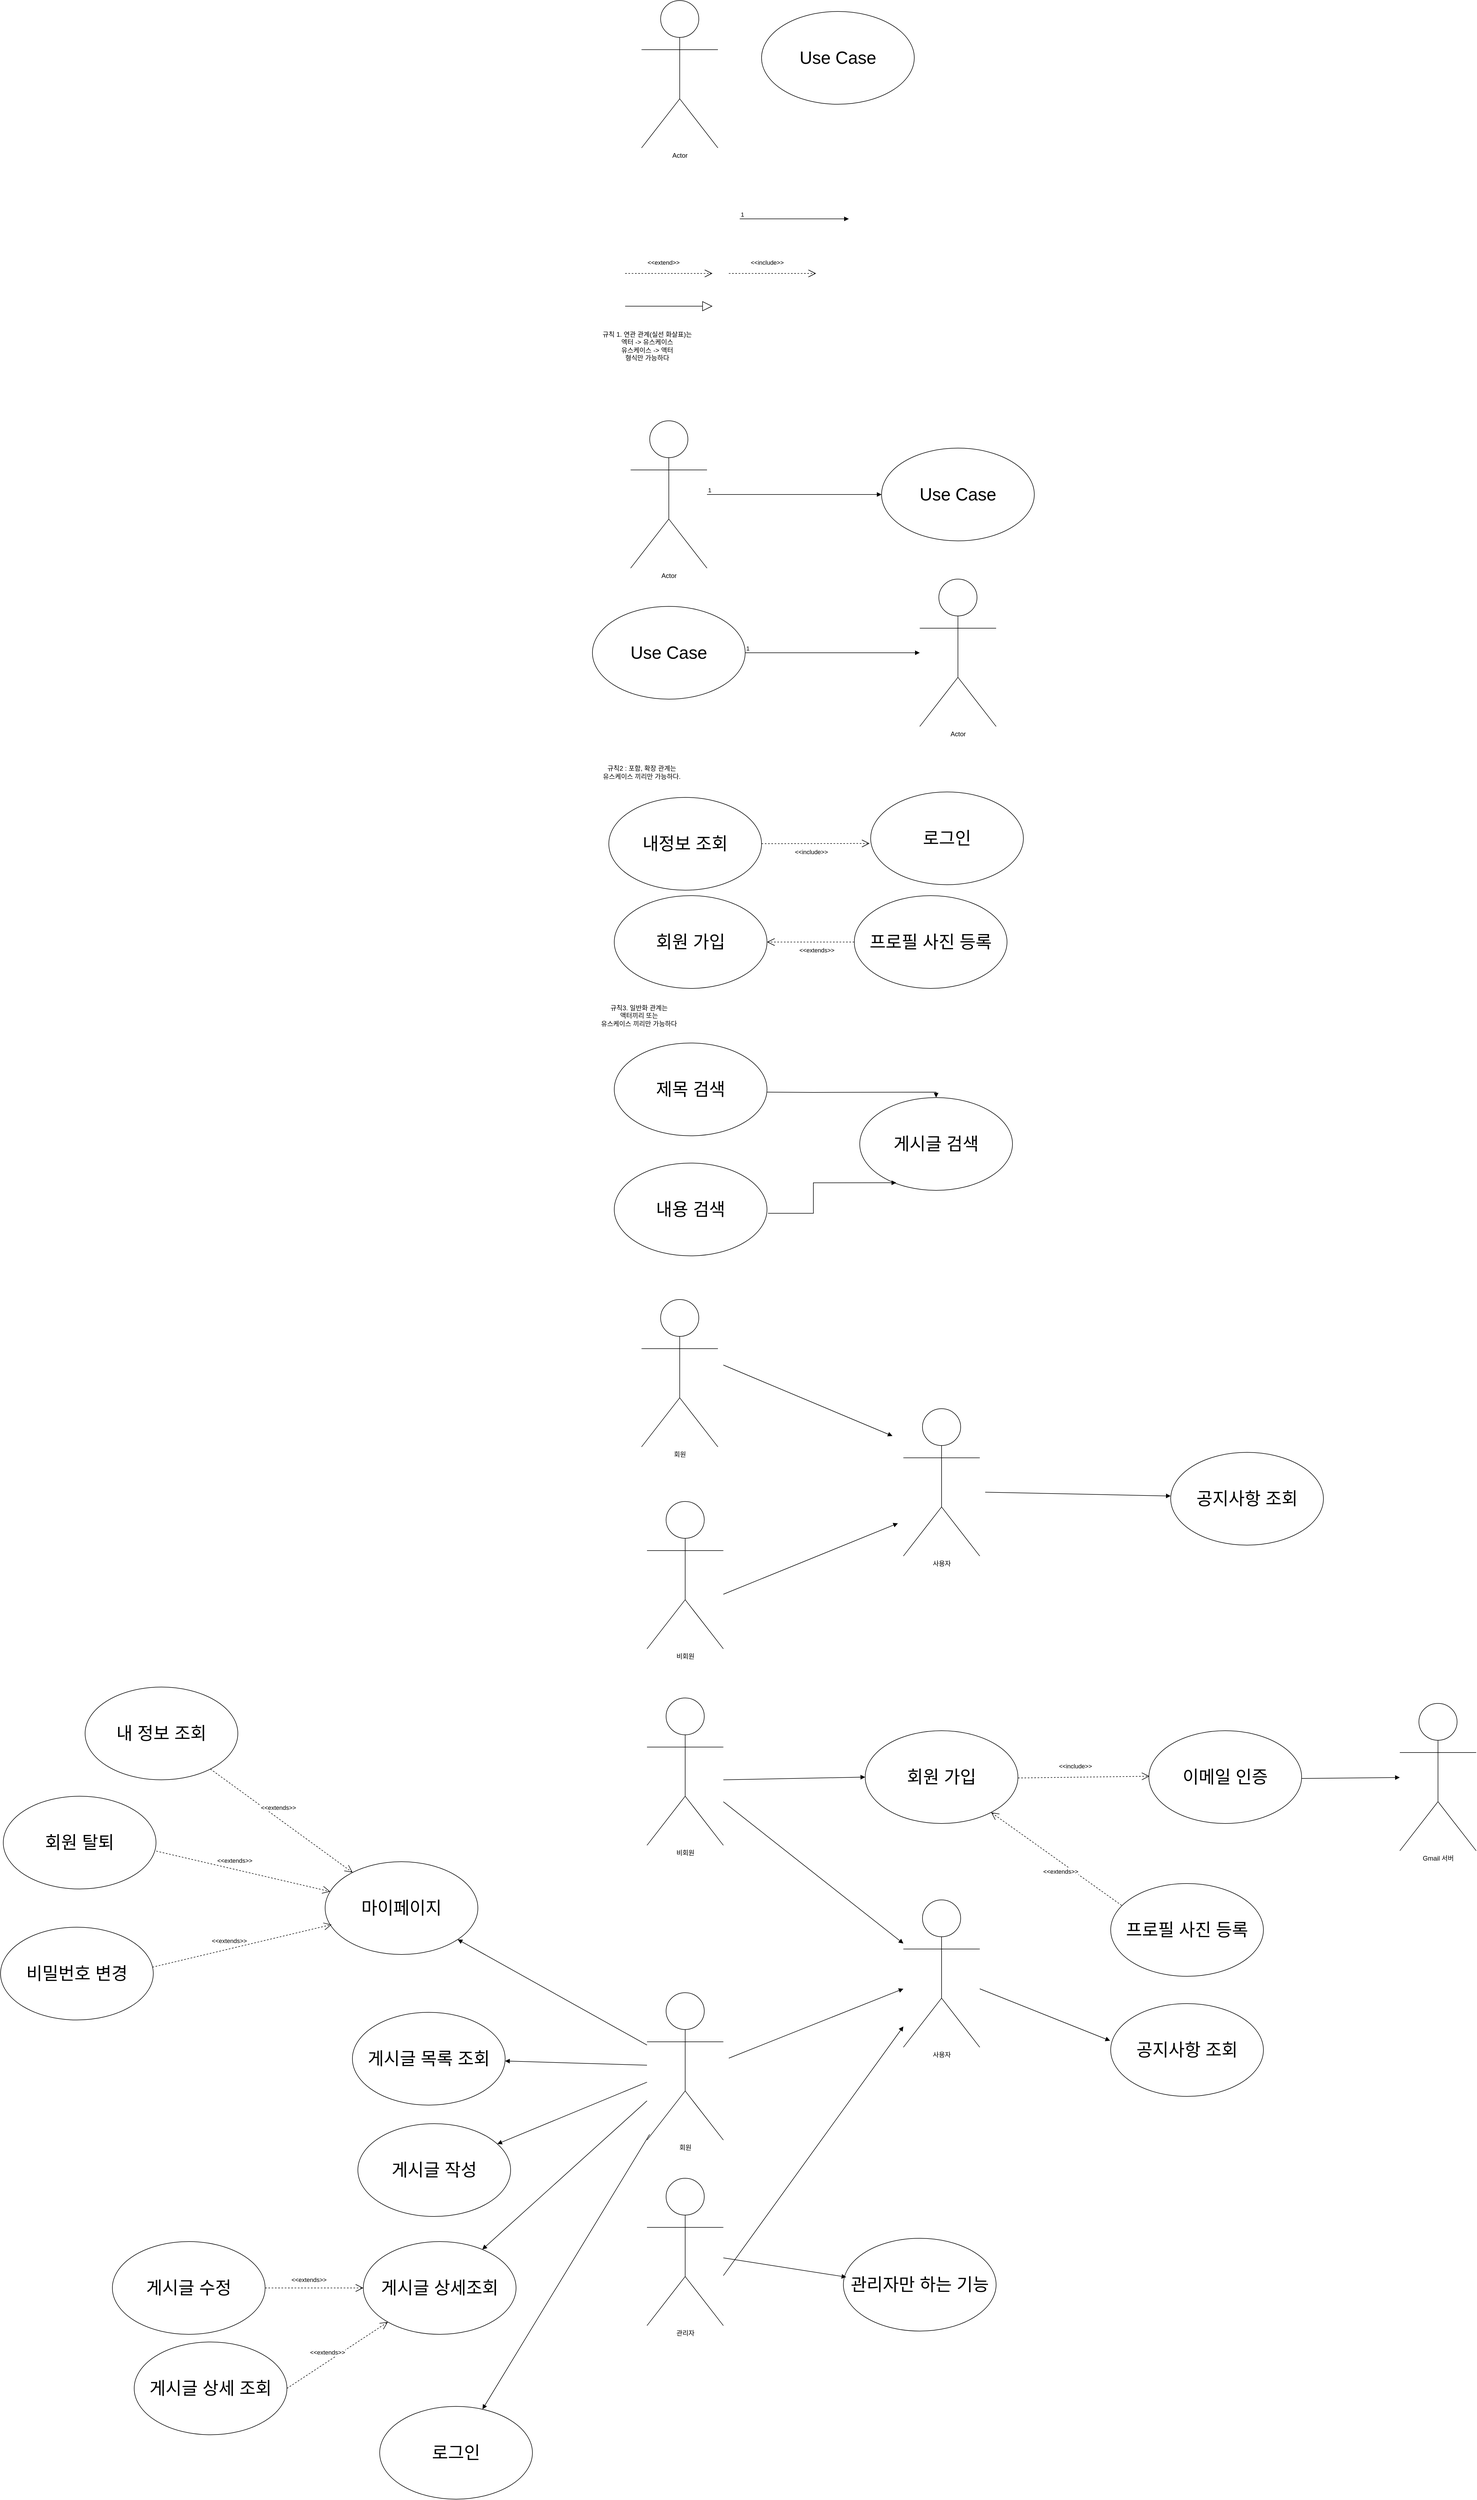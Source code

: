 <mxfile version="24.5.5" type="device">
  <diagram name="페이지-1" id="Ru-ZO9FBKGIQGD6FfKSM">
    <mxGraphModel dx="2419" dy="819" grid="1" gridSize="10" guides="1" tooltips="1" connect="1" arrows="1" fold="1" page="1" pageScale="1" pageWidth="827" pageHeight="1169" math="0" shadow="0">
      <root>
        <mxCell id="0" />
        <mxCell id="1" parent="0" />
        <mxCell id="HTaOXPNITLIius72TozP-2" value="Actor" style="shape=umlActor;verticalLabelPosition=bottom;verticalAlign=top;html=1;" vertex="1" parent="1">
          <mxGeometry x="90" y="320" width="140" height="270" as="geometry" />
        </mxCell>
        <mxCell id="HTaOXPNITLIius72TozP-9" value="&lt;font style=&quot;font-size: 32px;&quot;&gt;Use Case&lt;/font&gt;" style="ellipse;whiteSpace=wrap;html=1;" vertex="1" parent="1">
          <mxGeometry x="310" y="340" width="280" height="170" as="geometry" />
        </mxCell>
        <mxCell id="HTaOXPNITLIius72TozP-10" value="" style="endArrow=block;endFill=1;html=1;edgeStyle=orthogonalEdgeStyle;align=left;verticalAlign=top;rounded=0;" edge="1" parent="1">
          <mxGeometry x="-1" relative="1" as="geometry">
            <mxPoint x="270" y="720" as="sourcePoint" />
            <mxPoint x="470" y="720" as="targetPoint" />
          </mxGeometry>
        </mxCell>
        <mxCell id="HTaOXPNITLIius72TozP-11" value="1" style="edgeLabel;resizable=0;html=1;align=left;verticalAlign=bottom;" connectable="0" vertex="1" parent="HTaOXPNITLIius72TozP-10">
          <mxGeometry x="-1" relative="1" as="geometry" />
        </mxCell>
        <mxCell id="HTaOXPNITLIius72TozP-12" value="&amp;lt;&amp;lt;include&amp;gt;&amp;gt;" style="endArrow=open;endSize=12;dashed=1;html=1;rounded=0;" edge="1" parent="1">
          <mxGeometry x="-0.125" y="20" width="160" relative="1" as="geometry">
            <mxPoint x="250" y="820" as="sourcePoint" />
            <mxPoint x="410" y="820" as="targetPoint" />
            <mxPoint as="offset" />
          </mxGeometry>
        </mxCell>
        <mxCell id="HTaOXPNITLIius72TozP-13" value="&amp;lt;&amp;lt;extend&amp;gt;&amp;gt;" style="endArrow=open;endSize=12;dashed=1;html=1;rounded=0;" edge="1" parent="1">
          <mxGeometry x="-0.125" y="20" width="160" relative="1" as="geometry">
            <mxPoint x="60" y="820" as="sourcePoint" />
            <mxPoint x="220" y="820" as="targetPoint" />
            <mxPoint as="offset" />
          </mxGeometry>
        </mxCell>
        <mxCell id="HTaOXPNITLIius72TozP-14" value="" style="endArrow=block;endSize=16;endFill=0;html=1;rounded=0;" edge="1" parent="1">
          <mxGeometry width="160" relative="1" as="geometry">
            <mxPoint x="60" y="880" as="sourcePoint" />
            <mxPoint x="220" y="880" as="targetPoint" />
          </mxGeometry>
        </mxCell>
        <mxCell id="HTaOXPNITLIius72TozP-16" value="규칙 1. 연관 관계(실선 화살표)는&lt;div&gt;엑터 -&amp;gt; 유스케이스&lt;/div&gt;&lt;div&gt;유스케이스 -&amp;gt; 액터&lt;/div&gt;&lt;div&gt;형식만 가능하다&lt;/div&gt;" style="text;html=1;align=center;verticalAlign=middle;resizable=0;points=[];autosize=1;strokeColor=none;fillColor=none;" vertex="1" parent="1">
          <mxGeometry y="918" width="200" height="70" as="geometry" />
        </mxCell>
        <mxCell id="HTaOXPNITLIius72TozP-17" value="&lt;font style=&quot;font-size: 32px;&quot;&gt;Use Case&lt;/font&gt;" style="ellipse;whiteSpace=wrap;html=1;" vertex="1" parent="1">
          <mxGeometry x="530" y="1140" width="280" height="170" as="geometry" />
        </mxCell>
        <mxCell id="HTaOXPNITLIius72TozP-18" value="Actor" style="shape=umlActor;verticalLabelPosition=bottom;verticalAlign=top;html=1;" vertex="1" parent="1">
          <mxGeometry x="70" y="1090" width="140" height="270" as="geometry" />
        </mxCell>
        <mxCell id="HTaOXPNITLIius72TozP-22" value="" style="endArrow=block;endFill=1;html=1;edgeStyle=orthogonalEdgeStyle;align=left;verticalAlign=top;rounded=0;entryX=0;entryY=0.5;entryDx=0;entryDy=0;" edge="1" parent="1" source="HTaOXPNITLIius72TozP-18" target="HTaOXPNITLIius72TozP-17">
          <mxGeometry x="-1" relative="1" as="geometry">
            <mxPoint x="230" y="1204.41" as="sourcePoint" />
            <mxPoint x="430" y="1204.41" as="targetPoint" />
          </mxGeometry>
        </mxCell>
        <mxCell id="HTaOXPNITLIius72TozP-23" value="1" style="edgeLabel;resizable=0;html=1;align=left;verticalAlign=bottom;" connectable="0" vertex="1" parent="HTaOXPNITLIius72TozP-22">
          <mxGeometry x="-1" relative="1" as="geometry" />
        </mxCell>
        <mxCell id="HTaOXPNITLIius72TozP-24" value="" style="endArrow=block;endFill=1;html=1;edgeStyle=orthogonalEdgeStyle;align=left;verticalAlign=top;rounded=0;exitX=1;exitY=0.5;exitDx=0;exitDy=0;" edge="1" parent="1" source="HTaOXPNITLIius72TozP-29" target="HTaOXPNITLIius72TozP-28">
          <mxGeometry x="-1" relative="1" as="geometry">
            <mxPoint x="300" y="1514.41" as="sourcePoint" />
            <mxPoint x="620" y="1514.41" as="targetPoint" />
          </mxGeometry>
        </mxCell>
        <mxCell id="HTaOXPNITLIius72TozP-25" value="1" style="edgeLabel;resizable=0;html=1;align=left;verticalAlign=bottom;" connectable="0" vertex="1" parent="HTaOXPNITLIius72TozP-24">
          <mxGeometry x="-1" relative="1" as="geometry" />
        </mxCell>
        <mxCell id="HTaOXPNITLIius72TozP-28" value="Actor" style="shape=umlActor;verticalLabelPosition=bottom;verticalAlign=top;html=1;" vertex="1" parent="1">
          <mxGeometry x="600" y="1380" width="140" height="270" as="geometry" />
        </mxCell>
        <mxCell id="HTaOXPNITLIius72TozP-29" value="&lt;font style=&quot;font-size: 32px;&quot;&gt;Use Case&lt;/font&gt;" style="ellipse;whiteSpace=wrap;html=1;" vertex="1" parent="1">
          <mxGeometry y="1430" width="280" height="170" as="geometry" />
        </mxCell>
        <mxCell id="HTaOXPNITLIius72TozP-30" value="규칙2 : 포함, 확장 관계는&lt;div&gt;유스케이스 끼리만 가능하다.&lt;/div&gt;" style="text;html=1;align=center;verticalAlign=middle;resizable=0;points=[];autosize=1;strokeColor=none;fillColor=none;" vertex="1" parent="1">
          <mxGeometry y="1714" width="180" height="40" as="geometry" />
        </mxCell>
        <mxCell id="HTaOXPNITLIius72TozP-31" value="&amp;lt;&amp;lt;extends&amp;gt;&amp;gt;" style="endArrow=open;endSize=12;dashed=1;html=1;rounded=0;entryX=1;entryY=0.5;entryDx=0;entryDy=0;exitX=0;exitY=0.5;exitDx=0;exitDy=0;" edge="1" parent="1" source="HTaOXPNITLIius72TozP-35" target="HTaOXPNITLIius72TozP-36">
          <mxGeometry x="-0.125" y="15" width="160" relative="1" as="geometry">
            <mxPoint x="440" y="1980" as="sourcePoint" />
            <mxPoint x="480" y="2044.41" as="targetPoint" />
            <mxPoint x="1" as="offset" />
          </mxGeometry>
        </mxCell>
        <mxCell id="HTaOXPNITLIius72TozP-32" value="&amp;lt;&amp;lt;include&amp;gt;&amp;gt;" style="endArrow=open;endSize=12;dashed=1;html=1;rounded=0;entryX=-0.007;entryY=0.555;entryDx=0;entryDy=0;entryPerimeter=0;" edge="1" parent="1" source="HTaOXPNITLIius72TozP-34" target="HTaOXPNITLIius72TozP-33">
          <mxGeometry x="-0.092" y="-15" width="160" relative="1" as="geometry">
            <mxPoint x="310" y="1854.41" as="sourcePoint" />
            <mxPoint x="470" y="1854.41" as="targetPoint" />
            <mxPoint x="1" as="offset" />
          </mxGeometry>
        </mxCell>
        <mxCell id="HTaOXPNITLIius72TozP-33" value="&lt;font style=&quot;font-size: 32px;&quot;&gt;로그인&lt;/font&gt;" style="ellipse;whiteSpace=wrap;html=1;" vertex="1" parent="1">
          <mxGeometry x="510" y="1770" width="280" height="170" as="geometry" />
        </mxCell>
        <mxCell id="HTaOXPNITLIius72TozP-34" value="&lt;span style=&quot;font-size: 32px;&quot;&gt;내정보 조회&lt;/span&gt;" style="ellipse;whiteSpace=wrap;html=1;" vertex="1" parent="1">
          <mxGeometry x="30" y="1780" width="280" height="170" as="geometry" />
        </mxCell>
        <mxCell id="HTaOXPNITLIius72TozP-35" value="&lt;font style=&quot;font-size: 32px;&quot;&gt;프로필 사진 등록&lt;/font&gt;" style="ellipse;whiteSpace=wrap;html=1;" vertex="1" parent="1">
          <mxGeometry x="480" y="1960" width="280" height="170" as="geometry" />
        </mxCell>
        <mxCell id="HTaOXPNITLIius72TozP-36" value="&lt;span style=&quot;font-size: 32px;&quot;&gt;회원 가입&lt;/span&gt;" style="ellipse;whiteSpace=wrap;html=1;" vertex="1" parent="1">
          <mxGeometry x="40" y="1960" width="280" height="170" as="geometry" />
        </mxCell>
        <mxCell id="HTaOXPNITLIius72TozP-37" value="규칙3. 일반화 관계는&lt;div&gt;액터끼리 또는&lt;/div&gt;&lt;div&gt;유스케이스 끼리만 가능하다&lt;/div&gt;" style="text;html=1;align=center;verticalAlign=middle;resizable=0;points=[];autosize=1;strokeColor=none;fillColor=none;" vertex="1" parent="1">
          <mxGeometry y="2150" width="170" height="60" as="geometry" />
        </mxCell>
        <mxCell id="HTaOXPNITLIius72TozP-38" value="&lt;span style=&quot;font-size: 32px;&quot;&gt;내용 검색&lt;/span&gt;" style="ellipse;whiteSpace=wrap;html=1;" vertex="1" parent="1">
          <mxGeometry x="40" y="2450" width="280" height="170" as="geometry" />
        </mxCell>
        <mxCell id="HTaOXPNITLIius72TozP-39" value="&lt;span style=&quot;font-size: 32px;&quot;&gt;제목 검색&lt;/span&gt;" style="ellipse;whiteSpace=wrap;html=1;" vertex="1" parent="1">
          <mxGeometry x="40" y="2230" width="280" height="170" as="geometry" />
        </mxCell>
        <mxCell id="HTaOXPNITLIius72TozP-40" value="" style="endArrow=block;endFill=1;html=1;edgeStyle=orthogonalEdgeStyle;align=left;verticalAlign=top;rounded=0;" edge="1" parent="1" target="HTaOXPNITLIius72TozP-44">
          <mxGeometry x="-1" relative="1" as="geometry">
            <mxPoint x="320" y="2320" as="sourcePoint" />
            <mxPoint x="520" y="2320" as="targetPoint" />
          </mxGeometry>
        </mxCell>
        <mxCell id="HTaOXPNITLIius72TozP-44" value="&lt;span style=&quot;font-size: 32px;&quot;&gt;게시글 검색&lt;/span&gt;" style="ellipse;whiteSpace=wrap;html=1;" vertex="1" parent="1">
          <mxGeometry x="490" y="2330" width="280" height="170" as="geometry" />
        </mxCell>
        <mxCell id="HTaOXPNITLIius72TozP-45" value="" style="endArrow=block;endFill=1;html=1;edgeStyle=orthogonalEdgeStyle;align=left;verticalAlign=top;rounded=0;exitX=1.007;exitY=0.541;exitDx=0;exitDy=0;exitPerimeter=0;entryX=0.239;entryY=0.918;entryDx=0;entryDy=0;entryPerimeter=0;" edge="1" parent="1" source="HTaOXPNITLIius72TozP-38" target="HTaOXPNITLIius72TozP-44">
          <mxGeometry x="-1" relative="1" as="geometry">
            <mxPoint x="330" y="2540" as="sourcePoint" />
            <mxPoint x="530" y="2540" as="targetPoint" />
          </mxGeometry>
        </mxCell>
        <mxCell id="HTaOXPNITLIius72TozP-46" value="회원" style="shape=umlActor;verticalLabelPosition=bottom;verticalAlign=top;html=1;" vertex="1" parent="1">
          <mxGeometry x="90" y="2700" width="140" height="270" as="geometry" />
        </mxCell>
        <mxCell id="HTaOXPNITLIius72TozP-47" value="사용자" style="shape=umlActor;verticalLabelPosition=bottom;verticalAlign=top;html=1;" vertex="1" parent="1">
          <mxGeometry x="570" y="2900" width="140" height="270" as="geometry" />
        </mxCell>
        <mxCell id="HTaOXPNITLIius72TozP-51" value="" style="html=1;verticalAlign=bottom;endArrow=block;curved=0;rounded=0;" edge="1" parent="1">
          <mxGeometry width="80" relative="1" as="geometry">
            <mxPoint x="240" y="2820" as="sourcePoint" />
            <mxPoint x="550" y="2950" as="targetPoint" />
          </mxGeometry>
        </mxCell>
        <mxCell id="HTaOXPNITLIius72TozP-52" value="" style="html=1;verticalAlign=bottom;endArrow=block;curved=0;rounded=0;" edge="1" parent="1">
          <mxGeometry width="80" relative="1" as="geometry">
            <mxPoint x="240" y="3240" as="sourcePoint" />
            <mxPoint x="560" y="3110" as="targetPoint" />
          </mxGeometry>
        </mxCell>
        <mxCell id="HTaOXPNITLIius72TozP-53" value="비회원" style="shape=umlActor;verticalLabelPosition=bottom;verticalAlign=top;html=1;" vertex="1" parent="1">
          <mxGeometry x="100" y="3070" width="140" height="270" as="geometry" />
        </mxCell>
        <mxCell id="HTaOXPNITLIius72TozP-55" value="" style="html=1;verticalAlign=bottom;endArrow=block;curved=0;rounded=0;" edge="1" parent="1">
          <mxGeometry width="80" relative="1" as="geometry">
            <mxPoint x="720" y="3053" as="sourcePoint" />
            <mxPoint x="1060" y="3060" as="targetPoint" />
          </mxGeometry>
        </mxCell>
        <mxCell id="HTaOXPNITLIius72TozP-56" value="&lt;span style=&quot;font-size: 32px;&quot;&gt;공지사항 조회&lt;/span&gt;" style="ellipse;whiteSpace=wrap;html=1;" vertex="1" parent="1">
          <mxGeometry x="1060" y="2980" width="280" height="170" as="geometry" />
        </mxCell>
        <mxCell id="HTaOXPNITLIius72TozP-57" value="비회원" style="shape=umlActor;verticalLabelPosition=bottom;verticalAlign=top;html=1;" vertex="1" parent="1">
          <mxGeometry x="100" y="3430" width="140" height="270" as="geometry" />
        </mxCell>
        <mxCell id="HTaOXPNITLIius72TozP-58" value="" style="html=1;verticalAlign=bottom;endArrow=block;curved=0;rounded=0;entryX=0;entryY=0.5;entryDx=0;entryDy=0;" edge="1" parent="1" target="HTaOXPNITLIius72TozP-59">
          <mxGeometry width="80" relative="1" as="geometry">
            <mxPoint x="240" y="3580.003" as="sourcePoint" />
            <mxPoint x="500" y="3591.3" as="targetPoint" />
            <Array as="points" />
          </mxGeometry>
        </mxCell>
        <mxCell id="HTaOXPNITLIius72TozP-59" value="&lt;span style=&quot;font-size: 32px;&quot;&gt;회원 가입&lt;/span&gt;" style="ellipse;whiteSpace=wrap;html=1;" vertex="1" parent="1">
          <mxGeometry x="500" y="3490" width="280" height="170" as="geometry" />
        </mxCell>
        <mxCell id="HTaOXPNITLIius72TozP-60" value="&lt;span style=&quot;font-size: 32px;&quot;&gt;이메일 인증&lt;/span&gt;" style="ellipse;whiteSpace=wrap;html=1;" vertex="1" parent="1">
          <mxGeometry x="1020" y="3490" width="280" height="170" as="geometry" />
        </mxCell>
        <mxCell id="HTaOXPNITLIius72TozP-61" value="&amp;lt;&amp;lt;include&amp;gt;&amp;gt;" style="endArrow=open;endSize=12;dashed=1;html=1;rounded=0;entryX=0.004;entryY=0.465;entryDx=0;entryDy=0;entryPerimeter=0;" edge="1" parent="1">
          <mxGeometry x="-0.125" y="20" width="160" relative="1" as="geometry">
            <mxPoint x="780" y="3576.6" as="sourcePoint" />
            <mxPoint x="1021.12" y="3573.4" as="targetPoint" />
            <mxPoint as="offset" />
            <Array as="points" />
          </mxGeometry>
        </mxCell>
        <mxCell id="HTaOXPNITLIius72TozP-64" value="Gmail 서버" style="shape=umlActor;verticalLabelPosition=bottom;verticalAlign=top;html=1;" vertex="1" parent="1">
          <mxGeometry x="1480" y="3440" width="140" height="270" as="geometry" />
        </mxCell>
        <mxCell id="HTaOXPNITLIius72TozP-65" value="" style="html=1;verticalAlign=bottom;endArrow=block;curved=0;rounded=0;" edge="1" parent="1" target="HTaOXPNITLIius72TozP-64">
          <mxGeometry width="80" relative="1" as="geometry">
            <mxPoint x="1300" y="3577.503" as="sourcePoint" />
            <mxPoint x="1560" y="3572.5" as="targetPoint" />
            <Array as="points" />
          </mxGeometry>
        </mxCell>
        <mxCell id="HTaOXPNITLIius72TozP-69" value="&amp;lt;&amp;lt;extends&amp;gt;&amp;gt;" style="endArrow=open;endSize=12;dashed=1;html=1;rounded=0;" edge="1" parent="1" target="HTaOXPNITLIius72TozP-59">
          <mxGeometry x="-0.125" y="15" width="160" relative="1" as="geometry">
            <mxPoint x="970" y="3810" as="sourcePoint" />
            <mxPoint x="1058.04" y="3780.01" as="targetPoint" />
            <mxPoint x="1" as="offset" />
          </mxGeometry>
        </mxCell>
        <mxCell id="HTaOXPNITLIius72TozP-70" value="&lt;span style=&quot;font-size: 32px;&quot;&gt;프로필 사진 등록&lt;/span&gt;" style="ellipse;whiteSpace=wrap;html=1;" vertex="1" parent="1">
          <mxGeometry x="950" y="3770" width="280" height="170" as="geometry" />
        </mxCell>
        <mxCell id="HTaOXPNITLIius72TozP-71" value="회원" style="shape=umlActor;verticalLabelPosition=bottom;verticalAlign=top;html=1;" vertex="1" parent="1">
          <mxGeometry x="100" y="3970" width="140" height="270" as="geometry" />
        </mxCell>
        <mxCell id="HTaOXPNITLIius72TozP-72" value="사용자" style="shape=umlActor;verticalLabelPosition=bottom;verticalAlign=top;html=1;" vertex="1" parent="1">
          <mxGeometry x="570" y="3800" width="140" height="270" as="geometry" />
        </mxCell>
        <mxCell id="HTaOXPNITLIius72TozP-73" value="" style="html=1;verticalAlign=bottom;endArrow=block;curved=0;rounded=0;" edge="1" parent="1" target="HTaOXPNITLIius72TozP-72">
          <mxGeometry width="80" relative="1" as="geometry">
            <mxPoint x="250" y="4090" as="sourcePoint" />
            <mxPoint x="560" y="4220" as="targetPoint" />
          </mxGeometry>
        </mxCell>
        <mxCell id="HTaOXPNITLIius72TozP-74" value="" style="html=1;verticalAlign=bottom;endArrow=block;curved=0;rounded=0;" edge="1" parent="1" source="HTaOXPNITLIius72TozP-57" target="HTaOXPNITLIius72TozP-72">
          <mxGeometry width="80" relative="1" as="geometry">
            <mxPoint x="280" y="3740" as="sourcePoint" />
            <mxPoint x="520" y="3690" as="targetPoint" />
            <Array as="points" />
          </mxGeometry>
        </mxCell>
        <mxCell id="HTaOXPNITLIius72TozP-75" value="&lt;span style=&quot;font-size: 32px;&quot;&gt;공지사항 조회&lt;/span&gt;" style="ellipse;whiteSpace=wrap;html=1;" vertex="1" parent="1">
          <mxGeometry x="950" y="3990" width="280" height="170" as="geometry" />
        </mxCell>
        <mxCell id="HTaOXPNITLIius72TozP-76" value="" style="html=1;verticalAlign=bottom;endArrow=block;curved=0;rounded=0;entryX=-0.004;entryY=0.4;entryDx=0;entryDy=0;entryPerimeter=0;" edge="1" parent="1" source="HTaOXPNITLIius72TozP-72" target="HTaOXPNITLIius72TozP-75">
          <mxGeometry width="80" relative="1" as="geometry">
            <mxPoint x="760" y="4100" as="sourcePoint" />
            <mxPoint x="1080" y="3973" as="targetPoint" />
          </mxGeometry>
        </mxCell>
        <mxCell id="HTaOXPNITLIius72TozP-77" value="관리자" style="shape=umlActor;verticalLabelPosition=bottom;verticalAlign=top;html=1;" vertex="1" parent="1">
          <mxGeometry x="100" y="4310" width="140" height="270" as="geometry" />
        </mxCell>
        <mxCell id="HTaOXPNITLIius72TozP-78" value="" style="html=1;verticalAlign=bottom;endArrow=block;curved=0;rounded=0;" edge="1" parent="1" target="HTaOXPNITLIius72TozP-72">
          <mxGeometry width="80" relative="1" as="geometry">
            <mxPoint x="240" y="4488.37" as="sourcePoint" />
            <mxPoint x="630" y="4340" as="targetPoint" />
          </mxGeometry>
        </mxCell>
        <mxCell id="HTaOXPNITLIius72TozP-79" value="&lt;span style=&quot;font-size: 32px;&quot;&gt;관리자만 하는 기능&lt;/span&gt;" style="ellipse;whiteSpace=wrap;html=1;" vertex="1" parent="1">
          <mxGeometry x="460" y="4420" width="280" height="170" as="geometry" />
        </mxCell>
        <mxCell id="HTaOXPNITLIius72TozP-80" value="" style="html=1;verticalAlign=bottom;endArrow=block;curved=0;rounded=0;entryX=0.019;entryY=0.418;entryDx=0;entryDy=0;entryPerimeter=0;" edge="1" parent="1" source="HTaOXPNITLIius72TozP-77" target="HTaOXPNITLIius72TozP-79">
          <mxGeometry width="80" relative="1" as="geometry">
            <mxPoint x="250" y="4498.37" as="sourcePoint" />
            <mxPoint x="580" y="4042" as="targetPoint" />
          </mxGeometry>
        </mxCell>
        <mxCell id="HTaOXPNITLIius72TozP-81" value="&lt;span style=&quot;font-size: 32px;&quot;&gt;마이페이지&lt;/span&gt;" style="ellipse;whiteSpace=wrap;html=1;" vertex="1" parent="1">
          <mxGeometry x="-490" y="3730" width="280" height="170" as="geometry" />
        </mxCell>
        <mxCell id="HTaOXPNITLIius72TozP-82" value="" style="html=1;verticalAlign=bottom;endArrow=block;curved=0;rounded=0;" edge="1" parent="1" target="HTaOXPNITLIius72TozP-81" source="HTaOXPNITLIius72TozP-71">
          <mxGeometry width="80" relative="1" as="geometry">
            <mxPoint x="300" y="4216" as="sourcePoint" />
            <mxPoint x="640" y="3802" as="targetPoint" />
          </mxGeometry>
        </mxCell>
        <mxCell id="HTaOXPNITLIius72TozP-83" value="&lt;span style=&quot;font-size: 32px;&quot;&gt;내 정보 조회&lt;/span&gt;" style="ellipse;whiteSpace=wrap;html=1;" vertex="1" parent="1">
          <mxGeometry x="-930" y="3410" width="280" height="170" as="geometry" />
        </mxCell>
        <mxCell id="HTaOXPNITLIius72TozP-85" value="&amp;lt;&amp;lt;extends&amp;gt;&amp;gt;" style="endArrow=open;endSize=12;dashed=1;html=1;rounded=0;" edge="1" parent="1" source="HTaOXPNITLIius72TozP-83" target="HTaOXPNITLIius72TozP-81">
          <mxGeometry x="-0.125" y="15" width="160" relative="1" as="geometry">
            <mxPoint x="-490" y="3570" as="sourcePoint" />
            <mxPoint x="-740" y="3680" as="targetPoint" />
            <mxPoint x="1" as="offset" />
          </mxGeometry>
        </mxCell>
        <mxCell id="HTaOXPNITLIius72TozP-86" value="&lt;span style=&quot;font-size: 32px;&quot;&gt;회원 탈퇴&lt;/span&gt;" style="ellipse;whiteSpace=wrap;html=1;" vertex="1" parent="1">
          <mxGeometry x="-1080" y="3610" width="280" height="170" as="geometry" />
        </mxCell>
        <mxCell id="HTaOXPNITLIius72TozP-87" value="&amp;lt;&amp;lt;extends&amp;gt;&amp;gt;" style="endArrow=open;endSize=12;dashed=1;html=1;rounded=0;exitX=1.002;exitY=0.592;exitDx=0;exitDy=0;exitPerimeter=0;" edge="1" parent="1" target="HTaOXPNITLIius72TozP-81" source="HTaOXPNITLIius72TozP-86">
          <mxGeometry x="-0.125" y="15" width="160" relative="1" as="geometry">
            <mxPoint x="-700" y="3660" as="sourcePoint" />
            <mxPoint x="-890" y="3880" as="targetPoint" />
            <mxPoint x="1" as="offset" />
          </mxGeometry>
        </mxCell>
        <mxCell id="HTaOXPNITLIius72TozP-88" value="&lt;span style=&quot;font-size: 32px;&quot;&gt;비밀번호 변경&lt;/span&gt;" style="ellipse;whiteSpace=wrap;html=1;" vertex="1" parent="1">
          <mxGeometry x="-1085" y="3850" width="280" height="170" as="geometry" />
        </mxCell>
        <mxCell id="HTaOXPNITLIius72TozP-89" value="&amp;lt;&amp;lt;extends&amp;gt;&amp;gt;" style="endArrow=open;endSize=12;dashed=1;html=1;rounded=0;exitX=0.994;exitY=0.431;exitDx=0;exitDy=0;exitPerimeter=0;entryX=0.042;entryY=0.678;entryDx=0;entryDy=0;entryPerimeter=0;" edge="1" parent="1" target="HTaOXPNITLIius72TozP-81" source="HTaOXPNITLIius72TozP-88">
          <mxGeometry x="-0.125" y="15" width="160" relative="1" as="geometry">
            <mxPoint x="-495" y="4030" as="sourcePoint" />
            <mxPoint x="-560" y="3840" as="targetPoint" />
            <mxPoint x="1" as="offset" />
          </mxGeometry>
        </mxCell>
        <mxCell id="HTaOXPNITLIius72TozP-90" value="&lt;span style=&quot;font-size: 32px;&quot;&gt;게시글 목록 조회&lt;/span&gt;" style="ellipse;whiteSpace=wrap;html=1;" vertex="1" parent="1">
          <mxGeometry x="-440" y="4006" width="280" height="170" as="geometry" />
        </mxCell>
        <mxCell id="HTaOXPNITLIius72TozP-91" value="" style="html=1;verticalAlign=bottom;endArrow=block;curved=0;rounded=0;" edge="1" parent="1" target="HTaOXPNITLIius72TozP-90" source="HTaOXPNITLIius72TozP-71">
          <mxGeometry width="80" relative="1" as="geometry">
            <mxPoint x="160.0" y="4120.118" as="sourcePoint" />
            <mxPoint x="710" y="4202" as="targetPoint" />
          </mxGeometry>
        </mxCell>
        <mxCell id="HTaOXPNITLIius72TozP-92" value="&lt;span style=&quot;font-size: 32px;&quot;&gt;게시글 작성&lt;/span&gt;" style="ellipse;whiteSpace=wrap;html=1;" vertex="1" parent="1">
          <mxGeometry x="-430" y="4210" width="280" height="170" as="geometry" />
        </mxCell>
        <mxCell id="HTaOXPNITLIius72TozP-93" value="" style="html=1;verticalAlign=bottom;endArrow=block;curved=0;rounded=0;" edge="1" parent="1" target="HTaOXPNITLIius72TozP-92" source="HTaOXPNITLIius72TozP-71">
          <mxGeometry width="80" relative="1" as="geometry">
            <mxPoint x="60" y="4340" as="sourcePoint" />
            <mxPoint x="670" y="4420" as="targetPoint" />
          </mxGeometry>
        </mxCell>
        <mxCell id="HTaOXPNITLIius72TozP-94" value="&lt;span style=&quot;font-size: 32px;&quot;&gt;게시글 상세조회&lt;/span&gt;" style="ellipse;whiteSpace=wrap;html=1;" vertex="1" parent="1">
          <mxGeometry x="-420" y="4426" width="280" height="170" as="geometry" />
        </mxCell>
        <mxCell id="HTaOXPNITLIius72TozP-95" value="" style="html=1;verticalAlign=bottom;endArrow=block;curved=0;rounded=0;" edge="1" parent="1" target="HTaOXPNITLIius72TozP-94" source="HTaOXPNITLIius72TozP-71">
          <mxGeometry width="80" relative="1" as="geometry">
            <mxPoint x="110" y="4350" as="sourcePoint" />
            <mxPoint x="680" y="4636" as="targetPoint" />
          </mxGeometry>
        </mxCell>
        <mxCell id="HTaOXPNITLIius72TozP-96" value="&lt;span style=&quot;font-size: 32px;&quot;&gt;게시글 수정&lt;/span&gt;" style="ellipse;whiteSpace=wrap;html=1;" vertex="1" parent="1">
          <mxGeometry x="-880" y="4426" width="280" height="170" as="geometry" />
        </mxCell>
        <mxCell id="HTaOXPNITLIius72TozP-97" value="&amp;lt;&amp;lt;extends&amp;gt;&amp;gt;" style="endArrow=open;endSize=12;dashed=1;html=1;rounded=0;" edge="1" parent="1" source="HTaOXPNITLIius72TozP-96" target="HTaOXPNITLIius72TozP-94">
          <mxGeometry x="-0.125" y="15" width="160" relative="1" as="geometry">
            <mxPoint x="-520" y="4515" as="sourcePoint" />
            <mxPoint x="-503" y="4330" as="targetPoint" />
            <mxPoint x="1" as="offset" />
          </mxGeometry>
        </mxCell>
        <mxCell id="HTaOXPNITLIius72TozP-98" value="&lt;span style=&quot;font-size: 32px;&quot;&gt;게시글 상세 조회&lt;/span&gt;" style="ellipse;whiteSpace=wrap;html=1;" vertex="1" parent="1">
          <mxGeometry x="-840" y="4610" width="280" height="170" as="geometry" />
        </mxCell>
        <mxCell id="HTaOXPNITLIius72TozP-99" value="&amp;lt;&amp;lt;extends&amp;gt;&amp;gt;" style="endArrow=open;endSize=12;dashed=1;html=1;rounded=0;exitX=1;exitY=0.5;exitDx=0;exitDy=0;" edge="1" parent="1" source="HTaOXPNITLIius72TozP-98" target="HTaOXPNITLIius72TozP-94">
          <mxGeometry x="-0.125" y="15" width="160" relative="1" as="geometry">
            <mxPoint x="-769" y="4648" as="sourcePoint" />
            <mxPoint x="-440" y="4570" as="targetPoint" />
            <mxPoint x="1" as="offset" />
          </mxGeometry>
        </mxCell>
        <mxCell id="HTaOXPNITLIius72TozP-100" value="&lt;span style=&quot;font-size: 32px;&quot;&gt;로그인&lt;/span&gt;" style="ellipse;whiteSpace=wrap;html=1;" vertex="1" parent="1">
          <mxGeometry x="-390" y="4728" width="280" height="170" as="geometry" />
        </mxCell>
        <mxCell id="HTaOXPNITLIius72TozP-101" value="" style="html=1;verticalAlign=bottom;endArrow=block;curved=0;rounded=0;exitX=0.035;exitY=0.961;exitDx=0;exitDy=0;exitPerimeter=0;" edge="1" parent="1" target="HTaOXPNITLIius72TozP-100" source="HTaOXPNITLIius72TozP-71">
          <mxGeometry width="80" relative="1" as="geometry">
            <mxPoint x="130" y="4470" as="sourcePoint" />
            <mxPoint x="710" y="4938" as="targetPoint" />
          </mxGeometry>
        </mxCell>
      </root>
    </mxGraphModel>
  </diagram>
</mxfile>
